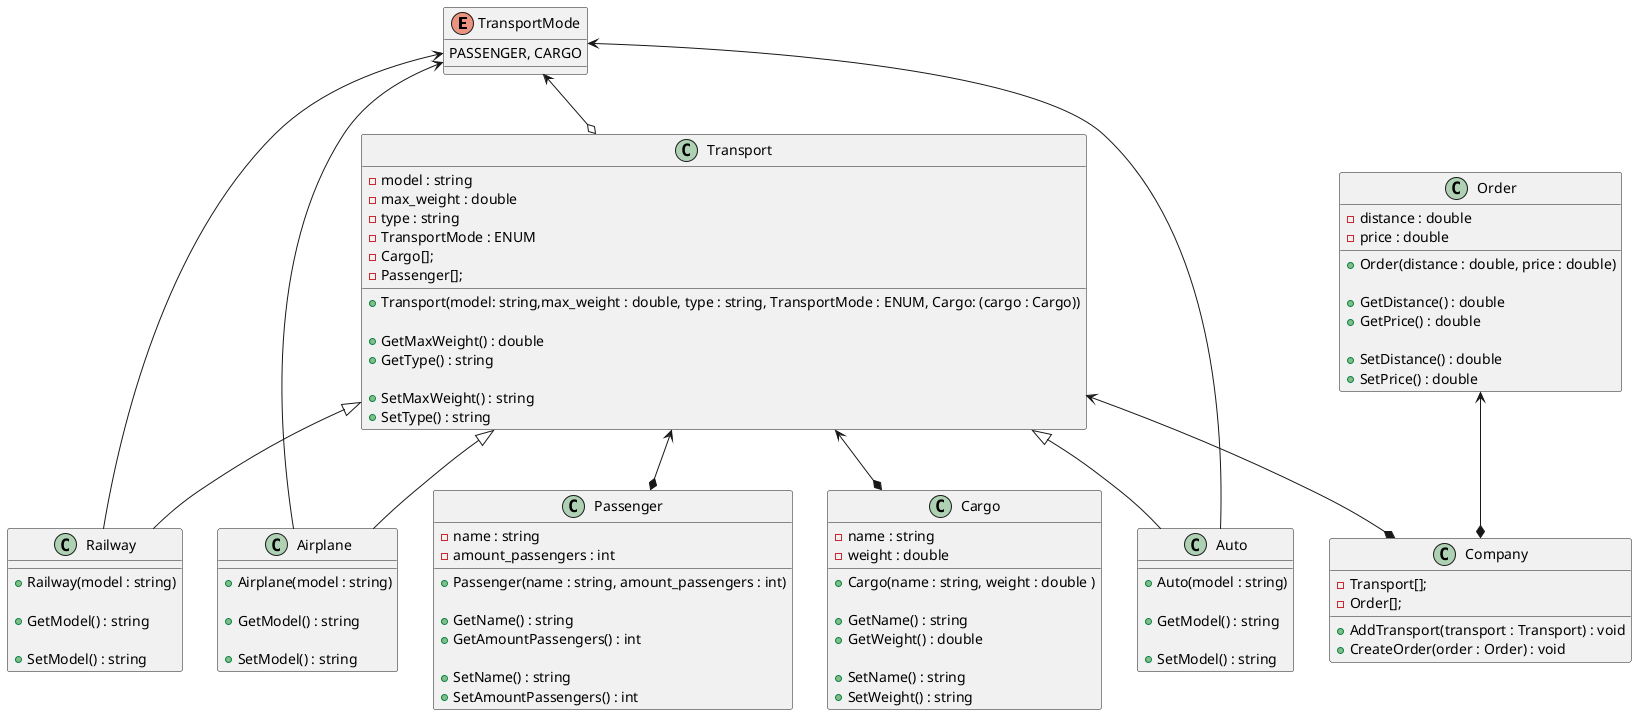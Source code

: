 @startuml

TransportMode <--o Transport
enum TransportMode {
PASSENGER, CARGO
}

TransportMode <-- Auto
Transport <|-- Auto
class Auto{

+ Auto(model : string)

+ GetModel() : string

+ SetModel() : string
}

TransportMode <-- Railway
Transport <|-- Railway
class Railway{

+ Railway(model : string)

+ GetModel() : string

+ SetModel() : string
}

TransportMode <-- Airplane
Transport <|-- Airplane
class Airplane{

+ Airplane(model : string)

+ GetModel() : string

+ SetModel() : string
}

Transport <--* Cargo
Transport <--* Passenger
class Transport{
- model : string
- max_weight : double
- type : string
- TransportMode : ENUM
- Cargo[];
- Passenger[];

+ Transport(model: string,max_weight : double, type : string, TransportMode : ENUM, Cargo: (cargo : Cargo))

+ GetMaxWeight() : double
+ GetType() : string

+ SetMaxWeight() : string
+ SetType() : string
}

class Order{
- distance : double
- price : double

+ Order(distance : double, price : double)

+ GetDistance() : double
+ GetPrice() : double

+ SetDistance() : double
+ SetPrice() : double
}

class Cargo {
- name : string
- weight : double

+ Cargo(name : string, weight : double )

+ GetName() : string
+ GetWeight() : double

+SetName() : string
+SetWeight() : string
}

class Passenger {
- name : string
- amount_passengers : int

+ Passenger(name : string, amount_passengers : int)

+ GetName() : string
+ GetAmountPassengers() : int

+SetName() : string
+SetAmountPassengers() : int
}

Transport <--* Company
Order <--* Company
class Company {
- Transport[];
- Order[];

+ AddTransport(transport : Transport) : void
+ CreateOrder(order : Order) : void
}

@enduml